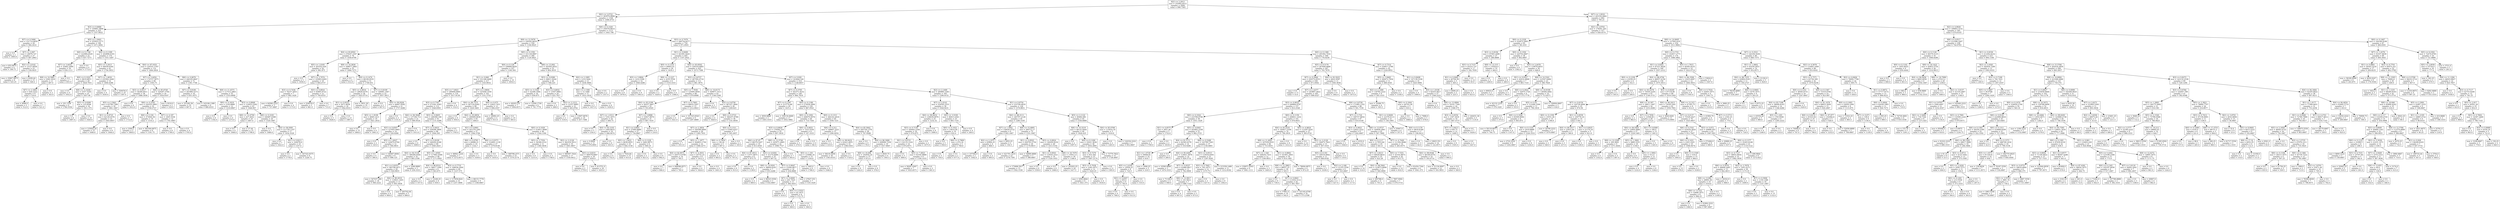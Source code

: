digraph Tree {
node [shape=box] ;
0 [label="X[2] <= 2.2913\nmse = 332902.8512\nsamples = 2000\nvalue = 996.7565"] ;
1 [label="X[2] <= 2.0722\nmse = 365979.9908\nsamples = 1338\nvalue = 1096.4753"] ;
0 -> 1 [labeldistance=2.5, labelangle=45, headlabel="True"] ;
2 [label="X[3] <= 0.6686\nmse = 330861.0806\nsamples = 225\nvalue = 1357.0622"] ;
1 -> 2 ;
3 [label="X[7] <= 0.5466\nmse = 151714.6659\nsamples = 29\nvalue = 584.2414"] ;
2 -> 3 ;
4 [label="mse = 0.0\nsamples = 2\nvalue = 1893.0"] ;
3 -> 4 ;
5 [label="X[7] <= 2.067\nmse = 26676.727\nsamples = 27\nvalue = 487.2963"] ;
3 -> 5 ;
6 [label="mse = 652.6875\nsamples = 4\nvalue = 189.75"] ;
5 -> 6 ;
7 [label="X[2] <= 2.0142\nmse = 13127.6938\nsamples = 23\nvalue = 539.0435"] ;
5 -> 7 ;
8 [label="mse = 25807.6875\nsamples = 8\nvalue = 525.25"] ;
7 -> 8 ;
9 [label="mse = 6209.44\nsamples = 15\nvalue = 546.4"] ;
7 -> 9 ;
10 [label="X[5] <= 1.0442\nmse = 255923.5171\nsamples = 196\nvalue = 1471.4082"] ;
2 -> 10 ;
11 [label="X[0] <= 0.1746\nmse = 222984.6529\nsamples = 22\nvalue = 837.7273"] ;
10 -> 11 ;
12 [label="X[7] <= 3.4454\nmse = 35462.2099\nsamples = 18\nvalue = 630.1111"] ;
11 -> 12 ;
13 [label="X[8] <= 14.5985\nmse = 5364.1818\nsamples = 11\nvalue = 487.0"] ;
12 -> 13 ;
14 [label="X[7] <= 2.1893\nmse = 924.2222\nsamples = 9\nvalue = 519.0"] ;
13 -> 14 ;
15 [label="mse = 4096.0\nsamples = 2\nvalue = 512.0"] ;
14 -> 15 ;
16 [label="mse = 0.0\nsamples = 7\nvalue = 521.0"] ;
14 -> 16 ;
17 [label="mse = 0.0\nsamples = 2\nvalue = 343.0"] ;
13 -> 17 ;
18 [label="mse = 0.0\nsamples = 7\nvalue = 855.0"] ;
12 -> 18 ;
19 [label="mse = 0.0\nsamples = 4\nvalue = 1772.0"] ;
11 -> 19 ;
20 [label="X[0] <= 0.1309\nmse = 202898.0193\nsamples = 174\nvalue = 1551.5287"] ;
10 -> 20 ;
21 [label="X[5] <= 5.2013\nmse = 94039.6344\nsamples = 43\nvalue = 1756.3953"] ;
20 -> 21 ;
22 [label="X[0] <= 0.1022\nmse = 9619.6813\nsamples = 29\nvalue = 1828.7931"] ;
21 -> 22 ;
23 [label="mse = 0.0\nsamples = 4\nvalue = 1652.0"] ;
22 -> 23 ;
24 [label="X[8] <= 11.9184\nmse = 5357.7536\nsamples = 25\nvalue = 1857.08"] ;
22 -> 24 ;
25 [label="mse = 101.1358\nsamples = 9\nvalue = 1760.5556"] ;
24 -> 25 ;
26 [label="X[3] <= 0.9399\nmse = 125.8594\nsamples = 16\nvalue = 1911.375"] ;
24 -> 26 ;
27 [label="mse = 5.0\nsamples = 6\nvalue = 1897.0"] ;
26 -> 27 ;
28 [label="mse = 0.0\nsamples = 10\nvalue = 1920.0"] ;
26 -> 28 ;
29 [label="X[7] <= 1.4634\nmse = 235562.2449\nsamples = 14\nvalue = 1606.4286"] ;
21 -> 29 ;
30 [label="mse = 0.0\nsamples = 4\nvalue = 1630.0"] ;
29 -> 30 ;
31 [label="mse = 329476.0\nsamples = 10\nvalue = 1597.0"] ;
29 -> 31 ;
32 [label="X[4] <= 87.0351\nmse = 220331.5767\nsamples = 131\nvalue = 1484.2824"] ;
20 -> 32 ;
33 [label="X[7] <= 3.4454\nmse = 174727.5875\nsamples = 60\nvalue = 1593.75"] ;
32 -> 33 ;
34 [label="X[3] <= 0.8517\nmse = 56284.6011\nsamples = 36\nvalue = 1686.3056"] ;
33 -> 34 ;
35 [label="X[5] <= 2.5641\nmse = 63749.7389\nsamples = 30\nvalue = 1661.1667"] ;
34 -> 35 ;
36 [label="X[1] <= 0.8725\nmse = 82126.0378\nsamples = 23\nvalue = 1645.6957"] ;
35 -> 36 ;
37 [label="mse = 125924.24\nsamples = 15\nvalue = 1646.6"] ;
36 -> 37 ;
38 [label="mse = 0.0\nsamples = 8\nvalue = 1644.0"] ;
36 -> 38 ;
39 [label="mse = 0.0\nsamples = 7\nvalue = 1712.0"] ;
35 -> 39 ;
40 [label="mse = 0.0\nsamples = 6\nvalue = 1812.0"] ;
34 -> 40 ;
41 [label="X[4] <= 85.9749\nmse = 320267.5764\nsamples = 24\nvalue = 1454.9167"] ;
33 -> 41 ;
42 [label="X[6] <= 0.3183\nmse = 220355.2893\nsamples = 22\nvalue = 1558.2727"] ;
41 -> 42 ;
43 [label="X[6] <= 0.104\nmse = 373640.56\nsamples = 10\nvalue = 1314.2"] ;
42 -> 43 ;
44 [label="mse = 2304.0\nsamples = 2\nvalue = 1804.0"] ;
43 -> 44 ;
45 [label="mse = 391504.6875\nsamples = 8\nvalue = 1191.75"] ;
43 -> 45 ;
46 [label="X[7] <= 4.197\nmse = 1605.5556\nsamples = 12\nvalue = 1761.6667"] ;
42 -> 46 ;
47 [label="mse = 0.0\nsamples = 8\nvalue = 1790.0"] ;
46 -> 47 ;
48 [label="mse = 0.0\nsamples = 4\nvalue = 1705.0"] ;
46 -> 48 ;
49 [label="mse = 9216.0\nsamples = 2\nvalue = 318.0"] ;
41 -> 49 ;
50 [label="X[6] <= 0.0679\nmse = 240185.8647\nsamples = 71\nvalue = 1391.7746"] ;
32 -> 50 ;
51 [label="X[7] <= 0.8109\nmse = 261966.5273\nsamples = 16\nvalue = 835.1875"] ;
50 -> 51 ;
52 [label="mse = 331282.56\nsamples = 10\nvalue = 807.8"] ;
51 -> 52 ;
53 [label="mse = 143106.1389\nsamples = 6\nvalue = 880.8333"] ;
51 -> 53 ;
54 [label="X[8] <= 11.4573\nmse = 117512.2863\nsamples = 55\nvalue = 1553.6909"] ;
50 -> 54 ;
55 [label="X[0] <= 0.1619\nmse = 1530.8889\nsamples = 12\nvalue = 1219.6667"] ;
54 -> 55 ;
56 [label="mse = 0.0\nsamples = 8\nvalue = 1192.0"] ;
55 -> 56 ;
57 [label="mse = 0.0\nsamples = 4\nvalue = 1275.0"] ;
55 -> 57 ;
58 [label="X[3] <= 0.8848\nmse = 110053.5262\nsamples = 43\nvalue = 1646.907"] ;
54 -> 58 ;
59 [label="X[8] <= 12.4758\nmse = 427.2632\nsamples = 19\nvalue = 1807.0"] ;
58 -> 59 ;
60 [label="mse = 0.0\nsamples = 4\nvalue = 1846.0"] ;
59 -> 60 ;
61 [label="mse = 27.44\nsamples = 15\nvalue = 1796.6"] ;
59 -> 61 ;
62 [label="X[6] <= 0.3183\nmse = 160487.6389\nsamples = 24\nvalue = 1520.1667"] ;
58 -> 62 ;
63 [label="mse = 0.0\nsamples = 7\nvalue = 1680.0"] ;
62 -> 63 ;
64 [label="X[4] <= 94.0081\nmse = 211720.1107\nsamples = 17\nvalue = 1454.3529"] ;
62 -> 64 ;
65 [label="mse = 0.0\nsamples = 7\nvalue = 1622.0"] ;
64 -> 65 ;
66 [label="X[1] <= 0.8213\nmse = 326478.6\nsamples = 10\nvalue = 1337.0"] ;
64 -> 66 ;
67 [label="mse = 0.0\nsamples = 2\nvalue = 1778.0"] ;
66 -> 67 ;
68 [label="mse = 347322.9375\nsamples = 8\nvalue = 1226.75"] ;
66 -> 68 ;
69 [label="X[6] <= 0.1426\nmse = 356576.8614\nsamples = 1113\nvalue = 1043.796"] ;
1 -> 69 ;
70 [label="X[8] <= 12.5078\nmse = 339342.6618\nsamples = 359\nvalue = 1194.9025"] ;
69 -> 70 ;
71 [label="X[4] <= 83.8502\nmse = 279247.3347\nsamples = 79\nvalue = 1458.6709"] ;
70 -> 71 ;
72 [label="X[5] <= 1.0185\nmse = 203352.026\nsamples = 24\nvalue = 981.875"] ;
71 -> 72 ;
73 [label="mse = 0.0\nsamples = 5\nvalue = 1656.0"] ;
72 -> 73 ;
74 [label="X[7] <= 3.7074\nmse = 105803.8283\nsamples = 19\nvalue = 804.4737"] ;
72 -> 74 ;
75 [label="X[3] <= 0.7436\nmse = 76237.2653\nsamples = 7\nvalue = 982.1429"] ;
74 -> 75 ;
76 [label="mse = 64560.2222\nsamples = 3\nvalue = 727.6667"] ;
75 -> 76 ;
77 [label="mse = 0.0\nsamples = 4\nvalue = 1173.0"] ;
75 -> 77 ;
78 [label="X[3] <= 0.6816\nmse = 93895.9722\nsamples = 12\nvalue = 700.8333"] ;
74 -> 78 ;
79 [label="mse = 224676.0\nsamples = 5\nvalue = 681.0"] ;
78 -> 79 ;
80 [label="mse = 0.0\nsamples = 7\nvalue = 715.0"] ;
78 -> 80 ;
81 [label="X[8] <= 10.3839\nmse = 169877.3983\nsamples = 55\nvalue = 1666.7273"] ;
71 -> 81 ;
82 [label="mse = 0.0\nsamples = 4\nvalue = 612.0"] ;
81 -> 82 ;
83 [label="X[0] <= 0.1474\nmse = 89106.9535\nsamples = 51\nvalue = 1749.451"] ;
81 -> 83 ;
84 [label="X[5] <= 4.8616\nmse = 29626.6378\nsamples = 28\nvalue = 1825.0714"] ;
83 -> 84 ;
85 [label="X[1] <= 0.8353\nmse = 5071.8056\nsamples = 18\nvalue = 1942.8333"] ;
84 -> 85 ;
86 [label="mse = 0.0\nsamples = 5\nvalue = 1828.0"] ;
85 -> 86 ;
87 [label="mse = 0.0\nsamples = 13\nvalue = 1987.0"] ;
85 -> 87 ;
88 [label="mse = 3931.29\nsamples = 10\nvalue = 1613.1"] ;
84 -> 88 ;
89 [label="X[7] <= 0.8109\nmse = 146081.1947\nsamples = 23\nvalue = 1657.3913"] ;
83 -> 89 ;
90 [label="mse = 0.0\nsamples = 2\nvalue = 607.0"] ;
89 -> 90 ;
91 [label="X[4] <= 90.9204\nmse = 44907.9592\nsamples = 21\nvalue = 1757.4286"] ;
89 -> 91 ;
92 [label="X[5] <= 1.9108\nmse = 6849.1413\nsamples = 19\nvalue = 1821.2632"] ;
91 -> 92 ;
93 [label="mse = 0.0\nsamples = 15\nvalue = 1864.0"] ;
92 -> 93 ;
94 [label="mse = 0.0\nsamples = 4\nvalue = 1661.0"] ;
92 -> 94 ;
95 [label="mse = 0.0\nsamples = 2\nvalue = 1151.0"] ;
91 -> 95 ;
96 [label="X[0] <= 0.1356\nmse = 331129.9997\nsamples = 280\nvalue = 1120.4821"] ;
70 -> 96 ;
97 [label="X[0] <= 0.129\nmse = 336806.8459\nsamples = 227\nvalue = 1194.304"] ;
96 -> 97 ;
98 [label="X[1] <= 0.846\nmse = 331348.4469\nsamples = 217\nvalue = 1163.9032"] ;
97 -> 98 ;
99 [label="X[5] <= 7.4923\nmse = 290694.6995\nsamples = 116\nvalue = 1017.9138"] ;
98 -> 99 ;
100 [label="X[3] <= 0.7347\nmse = 273341.4563\nsamples = 112\nvalue = 1048.8393"] ;
99 -> 100 ;
101 [label="X[4] <= 94.5648\nmse = 137160.712\nsamples = 21\nvalue = 690.9524"] ;
100 -> 101 ;
102 [label="X[3] <= 0.6507\nmse = 127955.0663\nsamples = 14\nvalue = 529.9286"] ;
101 -> 102 ;
103 [label="mse = 0.0\nsamples = 2\nvalue = 145.0"] ;
102 -> 103 ;
104 [label="X[5] <= 1.6027\nmse = 120470.0764\nsamples = 12\nvalue = 594.0833"] ;
102 -> 104 ;
105 [label="mse = 0.0\nsamples = 4\nvalue = 390.0"] ;
104 -> 105 ;
106 [label="mse = 149467.6094\nsamples = 8\nvalue = 696.125"] ;
104 -> 106 ;
107 [label="mse = 0.0\nsamples = 7\nvalue = 1013.0"] ;
101 -> 107 ;
108 [label="X[3] <= 0.9405\nmse = 268389.168\nsamples = 91\nvalue = 1131.4286"] ;
100 -> 108 ;
109 [label="X[7] <= 0.0633\nmse = 259298.3809\nsamples = 86\nvalue = 1094.593"] ;
108 -> 109 ;
110 [label="mse = 0.0\nsamples = 6\nvalue = 1699.0"] ;
109 -> 110 ;
111 [label="X[7] <= 0.8109\nmse = 249292.8186\nsamples = 80\nvalue = 1049.2625"] ;
109 -> 111 ;
112 [label="X[4] <= 92.5139\nmse = 390284.8584\nsamples = 32\nvalue = 865.2188"] ;
111 -> 112 ;
113 [label="X[1] <= 0.8353\nmse = 385708.4471\nsamples = 29\nvalue = 929.9655"] ;
112 -> 113 ;
114 [label="mse = 547437.284\nsamples = 18\nvalue = 946.2222"] ;
113 -> 114 ;
115 [label="X[4] <= 89.2618\nmse = 119921.1405\nsamples = 11\nvalue = 903.3636"] ;
113 -> 115 ;
116 [label="mse = 0.0\nsamples = 6\nvalue = 909.0"] ;
115 -> 116 ;
117 [label="mse = 263742.64\nsamples = 5\nvalue = 896.6"] ;
115 -> 117 ;
118 [label="mse = 2266.8889\nsamples = 3\nvalue = 239.3333"] ;
112 -> 118 ;
119 [label="X[5] <= 1.6565\nmse = 117662.4566\nsamples = 48\nvalue = 1171.9583"] ;
111 -> 119 ;
120 [label="X[4] <= 86.8314\nmse = 36617.1094\nsamples = 8\nvalue = 843.875"] ;
119 -> 120 ;
121 [label="mse = 0.0\nsamples = 2\nvalue = 557.0"] ;
120 -> 121 ;
122 [label="mse = 12246.25\nsamples = 6\nvalue = 939.5"] ;
120 -> 122 ;
123 [label="X[3] <= 0.7732\nmse = 108038.2444\nsamples = 40\nvalue = 1237.575"] ;
119 -> 123 ;
124 [label="mse = 117838.8241\nsamples = 31\nvalue = 1257.5806"] ;
123 -> 124 ;
125 [label="mse = 68153.7778\nsamples = 9\nvalue = 1168.6667"] ;
123 -> 125 ;
126 [label="mse = 0.0\nsamples = 5\nvalue = 1765.0"] ;
108 -> 126 ;
127 [label="mse = 0.0\nsamples = 4\nvalue = 152.0"] ;
99 -> 127 ;
128 [label="X[7] <= 2.9604\nmse = 325448.1059\nsamples = 101\nvalue = 1331.5743"] ;
98 -> 128 ;
129 [label="X[4] <= 84.7275\nmse = 287124.8562\nsamples = 89\nvalue = 1429.3483"] ;
128 -> 129 ;
130 [label="mse = 0.0\nsamples = 6\nvalue = 950.0"] ;
129 -> 130 ;
131 [label="X[4] <= 93.8854\nmse = 290069.9036\nsamples = 83\nvalue = 1464.0"] ;
129 -> 131 ;
132 [label="X[1] <= 0.9061\nmse = 241279.1001\nsamples = 37\nvalue = 1364.3784"] ;
131 -> 132 ;
133 [label="X[6] <= 0.0783\nmse = 40686.21\nsamples = 10\nvalue = 1322.7"] ;
132 -> 133 ;
134 [label="mse = 49842.1224\nsamples = 7\nvalue = 1272.8571"] ;
133 -> 134 ;
135 [label="mse = 0.0\nsamples = 3\nvalue = 1439.0"] ;
133 -> 135 ;
136 [label="X[6] <= 0.0373\nmse = 314691.1139\nsamples = 27\nvalue = 1379.8148"] ;
132 -> 136 ;
137 [label="mse = 0.0\nsamples = 4\nvalue = 1435.0"] ;
136 -> 137 ;
138 [label="mse = 368798.2571\nsamples = 23\nvalue = 1370.2174"] ;
136 -> 138 ;
139 [label="X[0] <= 0.1029\nmse = 314911.0699\nsamples = 46\nvalue = 1544.1304"] ;
131 -> 139 ;
140 [label="X[5] <= 3.7354\nmse = 56348.2314\nsamples = 11\nvalue = 1360.3636"] ;
139 -> 140 ;
141 [label="mse = 0.0\nsamples = 8\nvalue = 1215.0"] ;
140 -> 141 ;
142 [label="mse = 0.0\nsamples = 3\nvalue = 1748.0"] ;
140 -> 142 ;
143 [label="X[2] <= 2.2126\nmse = 382224.5012\nsamples = 35\nvalue = 1601.8857"] ;
139 -> 143 ;
144 [label="mse = 390567.7024\nsamples = 17\nvalue = 1550.9412"] ;
143 -> 144 ;
145 [label="X[3] <= 0.8231\nmse = 369578.6667\nsamples = 18\nvalue = 1650.0"] ;
143 -> 145 ;
146 [label="mse = 0.0\nsamples = 2\nvalue = 1770.0"] ;
145 -> 146 ;
147 [label="mse = 413751.0\nsamples = 16\nvalue = 1635.0"] ;
145 -> 147 ;
148 [label="X[6] <= 0.075\nmse = 12923.7431\nsamples = 12\nvalue = 606.4167"] ;
128 -> 148 ;
149 [label="mse = 26082.25\nsamples = 2\nvalue = 813.5"] ;
148 -> 149 ;
150 [label="mse = 0.0\nsamples = 10\nvalue = 565.0"] ;
148 -> 150 ;
151 [label="mse = 0.0\nsamples = 10\nvalue = 1854.0"] ;
97 -> 151 ;
152 [label="X[8] <= 13.002\nmse = 183505.0032\nsamples = 53\nvalue = 804.3019"] ;
96 -> 152 ;
153 [label="X[3] <= 0.6389\nmse = 69611.9244\nsamples = 40\nvalue = 598.225"] ;
152 -> 153 ;
154 [label="X[5] <= 3.1529\nmse = 42268.1094\nsamples = 16\nvalue = 856.875"] ;
153 -> 154 ;
155 [label="mse = 40203.551\nsamples = 7\nvalue = 1004.8571"] ;
154 -> 155 ;
156 [label="mse = 13594.1728\nsamples = 9\nvalue = 741.7778"] ;
154 -> 156 ;
157 [label="X[3] <= 0.6932\nmse = 13507.9983\nsamples = 24\nvalue = 425.7917"] ;
153 -> 157 ;
158 [label="mse = 0.0\nsamples = 3\nvalue = 288.0"] ;
157 -> 158 ;
159 [label="X[2] <= 2.1212\nmse = 12337.8685\nsamples = 21\nvalue = 445.4762"] ;
157 -> 159 ;
160 [label="mse = 0.0\nsamples = 2\nvalue = 519.0"] ;
159 -> 160 ;
161 [label="mse = 13007.6676\nsamples = 19\nvalue = 437.7368"] ;
159 -> 161 ;
162 [label="X[2] <= 2.1995\nmse = 1214.5444\nsamples = 13\nvalue = 1438.3846"] ;
152 -> 162 ;
163 [label="X[2] <= 2.1308\nmse = 12.1488\nsamples = 11\nvalue = 1453.1818"] ;
162 -> 163 ;
164 [label="mse = 0.0\nsamples = 5\nvalue = 1457.0"] ;
163 -> 164 ;
165 [label="mse = 0.0\nsamples = 6\nvalue = 1450.0"] ;
163 -> 165 ;
166 [label="mse = 0.0\nsamples = 2\nvalue = 1357.0"] ;
162 -> 166 ;
167 [label="X[3] <= 0.7479\nmse = 348734.8277\nsamples = 754\nvalue = 971.8501"] ;
69 -> 167 ;
168 [label="X[1] <= 0.8408\nmse = 341091.8243\nsamples = 445\nvalue = 1107.2022"] ;
167 -> 168 ;
169 [label="X[0] <= 0.1333\nmse = 40603.01\nsamples = 20\nvalue = 1818.3"] ;
168 -> 169 ;
170 [label="X[5] <= 3.9804\nmse = 1414.5306\nsamples = 14\nvalue = 1946.4286"] ;
169 -> 170 ;
171 [label="mse = 0.0\nsamples = 8\nvalue = 1979.0"] ;
170 -> 171 ;
172 [label="mse = 0.0\nsamples = 6\nvalue = 1903.0"] ;
170 -> 172 ;
173 [label="X[8] <= 13.227\nmse = 4355.5556\nsamples = 6\nvalue = 1519.3333"] ;
169 -> 173 ;
174 [label="mse = 0.0\nsamples = 2\nvalue = 1426.0"] ;
173 -> 174 ;
175 [label="mse = 0.0\nsamples = 4\nvalue = 1566.0"] ;
173 -> 175 ;
176 [label="X[4] <= 83.8502\nmse = 330316.9083\nsamples = 425\nvalue = 1073.7388"] ;
168 -> 176 ;
177 [label="X[3] <= 0.6727\nmse = 287592.4716\nsamples = 111\nvalue = 861.3874"] ;
176 -> 177 ;
178 [label="X[5] <= 7.7938\nmse = 125095.0958\nsamples = 68\nvalue = 679.8088"] ;
177 -> 178 ;
179 [label="X[4] <= 83.2199\nmse = 50257.3607\nsamples = 55\nvalue = 553.8545"] ;
178 -> 179 ;
180 [label="X[7] <= 1.0313\nmse = 7252.1875\nsamples = 24\nvalue = 406.75"] ;
179 -> 180 ;
181 [label="mse = 0.0\nsamples = 5\nvalue = 254.0"] ;
180 -> 181 ;
182 [label="X[4] <= 82.2102\nmse = 1404.6814\nsamples = 19\nvalue = 446.9474"] ;
180 -> 182 ;
183 [label="mse = 0.0826\nsamples = 11\nvalue = 478.9091"] ;
182 -> 183 ;
184 [label="mse = 0.0\nsamples = 8\nvalue = 403.0"] ;
182 -> 184 ;
185 [label="X[7] <= 3.9988\nmse = 53827.9979\nsamples = 31\nvalue = 667.7419"] ;
179 -> 185 ;
186 [label="X[1] <= 0.8901\nmse = 27090.8889\nsamples = 27\nvalue = 734.6667"] ;
185 -> 186 ;
187 [label="X[5] <= 1.0431\nmse = 8638.0055\nsamples = 19\nvalue = 644.3158"] ;
186 -> 187 ;
188 [label="mse = 0.0\nsamples = 4\nvalue = 752.0"] ;
187 -> 188 ;
189 [label="mse = 7024.64\nsamples = 15\nvalue = 615.6"] ;
187 -> 189 ;
190 [label="X[0] <= 0.1229\nmse = 5482.6875\nsamples = 8\nvalue = 949.25"] ;
186 -> 190 ;
191 [label="mse = 0.0\nsamples = 2\nvalue = 821.0"] ;
190 -> 191 ;
192 [label="mse = 0.0\nsamples = 6\nvalue = 992.0"] ;
190 -> 192 ;
193 [label="mse = 0.0\nsamples = 4\nvalue = 216.0"] ;
185 -> 193 ;
194 [label="X[7] <= 0.7663\nmse = 90632.5207\nsamples = 13\nvalue = 1212.6923"] ;
178 -> 194 ;
195 [label="mse = 0.0\nsamples = 4\nvalue = 1021.0"] ;
194 -> 195 ;
196 [label="mse = 107323.6543\nsamples = 9\nvalue = 1297.8889"] ;
194 -> 196 ;
197 [label="X[8] <= 10.6173\nmse = 409971.5511\nsamples = 43\nvalue = 1148.5349"] ;
177 -> 197 ;
198 [label="mse = 0.0\nsamples = 3\nvalue = 334.0"] ;
197 -> 198 ;
199 [label="X[3] <= 0.6756\nmse = 387227.3844\nsamples = 40\nvalue = 1209.625"] ;
197 -> 199 ;
200 [label="mse = 0.0\nsamples = 4\nvalue = 1820.0"] ;
199 -> 200 ;
201 [label="X[6] <= 0.5723\nmse = 384257.8789\nsamples = 36\nvalue = 1141.8056"] ;
199 -> 201 ;
202 [label="X[7] <= 2.3854\nmse = 356399.0606\nsamples = 29\nvalue = 1285.7931"] ;
201 -> 202 ;
203 [label="mse = 0.0\nsamples = 7\nvalue = 1913.0"] ;
202 -> 203 ;
204 [label="X[5] <= 1.1877\nmse = 304803.1756\nsamples = 22\nvalue = 1086.2273"] ;
202 -> 204 ;
205 [label="X[4] <= 82.9073\nmse = 204713.6786\nsamples = 14\nvalue = 785.5"] ;
204 -> 205 ;
206 [label="mse = 0.0\nsamples = 7\nvalue = 806.0"] ;
205 -> 206 ;
207 [label="mse = 408586.8571\nsamples = 7\nvalue = 765.0"] ;
205 -> 207 ;
208 [label="X[7] <= 4.3031\nmse = 44732.25\nsamples = 8\nvalue = 1612.5"] ;
204 -> 208 ;
209 [label="mse = 0.0\nsamples = 4\nvalue = 1824.0"] ;
208 -> 209 ;
210 [label="mse = 0.0\nsamples = 4\nvalue = 1401.0"] ;
208 -> 210 ;
211 [label="X[0] <= 0.1311\nmse = 57945.6327\nsamples = 7\nvalue = 545.2857"] ;
201 -> 211 ;
212 [label="X[6] <= 0.7854\nmse = 138.24\nsamples = 5\nvalue = 697.4"] ;
211 -> 212 ;
213 [label="mse = 0.0\nsamples = 2\nvalue = 683.0"] ;
212 -> 213 ;
214 [label="mse = 0.0\nsamples = 3\nvalue = 707.0"] ;
212 -> 214 ;
215 [label="mse = 0.0\nsamples = 2\nvalue = 165.0"] ;
211 -> 215 ;
216 [label="X[7] <= 0.928\nmse = 323844.526\nsamples = 314\nvalue = 1148.8057"] ;
176 -> 216 ;
217 [label="X[7] <= 0.3795\nmse = 342371.9232\nsamples = 149\nvalue = 984.7919"] ;
216 -> 217 ;
218 [label="X[7] <= 0.1367\nmse = 313774.86\nsamples = 20\nvalue = 1615.2"] ;
217 -> 218 ;
219 [label="mse = 3930.8889\nsamples = 3\nvalue = 1403.3333"] ;
218 -> 219 ;
220 [label="mse = 359134.0069\nsamples = 17\nvalue = 1652.5882"] ;
218 -> 220 ;
221 [label="X[0] <= 0.1186\nmse = 275638.2994\nsamples = 129\nvalue = 887.0543"] ;
217 -> 221 ;
222 [label="X[0] <= 0.1092\nmse = 208070.0076\nsamples = 64\nvalue = 714.7344"] ;
221 -> 222 ;
223 [label="X[3] <= 0.6828\nmse = 179584.316\nsamples = 55\nvalue = 807.5818"] ;
222 -> 223 ;
224 [label="X[4] <= 87.87\nmse = 68379.5207\nsamples = 33\nvalue = 613.4545"] ;
223 -> 224 ;
225 [label="X[4] <= 87.4013\nmse = 11071.6875\nsamples = 8\nvalue = 975.75"] ;
224 -> 225 ;
226 [label="mse = 0.0\nsamples = 6\nvalue = 915.0"] ;
225 -> 226 ;
227 [label="mse = 0.0\nsamples = 2\nvalue = 1158.0"] ;
225 -> 227 ;
228 [label="X[3] <= 0.6282\nmse = 31274.6496\nsamples = 25\nvalue = 497.52"] ;
224 -> 228 ;
229 [label="X[8] <= 14.9301\nmse = 38604.8163\nsamples = 7\nvalue = 653.4286"] ;
228 -> 229 ;
230 [label="mse = 0.0\nsamples = 4\nvalue = 669.0"] ;
229 -> 230 ;
231 [label="mse = 89323.5556\nsamples = 3\nvalue = 632.6667"] ;
229 -> 231 ;
232 [label="X[7] <= 0.8047\nmse = 15294.9877\nsamples = 18\nvalue = 436.8889"] ;
228 -> 232 ;
233 [label="X[7] <= 0.6085\nmse = 401.7025\nsamples = 11\nvalue = 384.5455"] ;
232 -> 233 ;
234 [label="mse = 0.0\nsamples = 3\nvalue = 416.0"] ;
233 -> 234 ;
235 [label="X[5] <= 2.5553\nmse = 42.1875\nsamples = 8\nvalue = 372.75"] ;
233 -> 235 ;
236 [label="mse = 0.0\nsamples = 6\nvalue = 369.0"] ;
235 -> 236 ;
237 [label="mse = 0.0\nsamples = 2\nvalue = 384.0"] ;
235 -> 237 ;
238 [label="mse = 27627.551\nsamples = 7\nvalue = 519.1429"] ;
232 -> 238 ;
239 [label="X[8] <= 12.5746\nmse = 205071.2665\nsamples = 22\nvalue = 1098.7727"] ;
223 -> 239 ;
240 [label="mse = 0.0\nsamples = 7\nvalue = 593.0"] ;
239 -> 240 ;
241 [label="X[5] <= 1.161\nmse = 125686.16\nsamples = 15\nvalue = 1334.8"] ;
239 -> 241 ;
242 [label="mse = 1445.0\nsamples = 6\nvalue = 1768.0"] ;
241 -> 242 ;
243 [label="mse = 0.0\nsamples = 9\nvalue = 1046.0"] ;
241 -> 243 ;
244 [label="X[6] <= 0.8051\nmse = 7523.5556\nsamples = 9\nvalue = 147.3333"] ;
222 -> 244 ;
245 [label="mse = 0.0\nsamples = 3\nvalue = 270.0"] ;
244 -> 245 ;
246 [label="mse = 0.0\nsamples = 6\nvalue = 86.0"] ;
244 -> 246 ;
247 [label="X[0] <= 0.1311\nmse = 284142.2618\nsamples = 65\nvalue = 1056.7231"] ;
221 -> 247 ;
248 [label="X[6] <= 0.312\nmse = 148607.3221\nsamples = 37\nvalue = 1290.4054"] ;
247 -> 248 ;
249 [label="mse = 0.0\nsamples = 4\nvalue = 419.0"] ;
248 -> 249 ;
250 [label="X[4] <= 99.9432\nmse = 63421.6051\nsamples = 33\nvalue = 1396.0303"] ;
248 -> 250 ;
251 [label="mse = 58218.5656\nsamples = 30\nvalue = 1363.6333"] ;
250 -> 251 ;
252 [label="mse = 0.0\nsamples = 3\nvalue = 1720.0"] ;
250 -> 252 ;
253 [label="X[4] <= 85.5842\nmse = 295728.1378\nsamples = 28\nvalue = 747.9286"] ;
247 -> 253 ;
254 [label="mse = 0.0\nsamples = 9\nvalue = 178.0"] ;
253 -> 254 ;
255 [label="X[4] <= 86.3089\nmse = 209066.7258\nsamples = 19\nvalue = 1017.8947"] ;
253 -> 255 ;
256 [label="X[8] <= 10.496\nmse = 162954.24\nsamples = 15\nvalue = 872.4"] ;
255 -> 256 ;
257 [label="mse = 0.0\nsamples = 9\nvalue = 1202.0"] ;
256 -> 257 ;
258 [label="mse = 0.0\nsamples = 6\nvalue = 378.0"] ;
256 -> 258 ;
259 [label="mse = 4920.75\nsamples = 4\nvalue = 1563.5"] ;
255 -> 259 ;
260 [label="X[2] <= 2.1469\nmse = 260885.3383\nsamples = 165\nvalue = 1296.9152"] ;
216 -> 260 ;
261 [label="X[7] <= 2.0141\nmse = 254505.3531\nsamples = 39\nvalue = 1028.9231"] ;
260 -> 261 ;
262 [label="X[4] <= 99.9432\nmse = 236639.0976\nsamples = 25\nvalue = 1232.32"] ;
261 -> 262 ;
263 [label="X[3] <= 0.7159\nmse = 185643.2344\nsamples = 16\nvalue = 974.875"] ;
262 -> 263 ;
264 [label="X[1] <= 0.8725\nmse = 132135.1224\nsamples = 14\nvalue = 874.8571"] ;
263 -> 264 ;
265 [label="mse = 0.0\nsamples = 5\nvalue = 469.0"] ;
264 -> 265 ;
266 [label="X[5] <= 7.4923\nmse = 63192.8889\nsamples = 9\nvalue = 1100.3333"] ;
264 -> 266 ;
267 [label="mse = 56287.8367\nsamples = 7\nvalue = 1025.8571"] ;
266 -> 267 ;
268 [label="mse = 0.0\nsamples = 2\nvalue = 1361.0"] ;
266 -> 268 ;
269 [label="mse = 0.0\nsamples = 2\nvalue = 1675.0"] ;
263 -> 269 ;
270 [label="mse = 0.0\nsamples = 9\nvalue = 1690.0"] ;
262 -> 270 ;
271 [label="X[5] <= 3.5338\nmse = 80613.2041\nsamples = 14\nvalue = 665.7143"] ;
261 -> 271 ;
272 [label="X[0] <= 0.1022\nmse = 15614.04\nsamples = 10\nvalue = 832.4"] ;
271 -> 272 ;
273 [label="mse = 0.0\nsamples = 5\nvalue = 956.0"] ;
272 -> 273 ;
274 [label="X[6] <= 0.7869\nmse = 674.16\nsamples = 5\nvalue = 708.8"] ;
272 -> 274 ;
275 [label="mse = 0.0\nsamples = 3\nvalue = 730.0"] ;
274 -> 275 ;
276 [label="mse = 0.0\nsamples = 2\nvalue = 677.0"] ;
274 -> 276 ;
277 [label="mse = 0.0\nsamples = 4\nvalue = 249.0"] ;
271 -> 277 ;
278 [label="X[1] <= 0.8754\nmse = 233749.4818\nsamples = 126\nvalue = 1379.8651"] ;
260 -> 278 ;
279 [label="X[4] <= 88.3111\nmse = 285707.2126\nsamples = 81\nvalue = 1280.5185"] ;
278 -> 279 ;
280 [label="X[7] <= 1.5902\nmse = 159430.4722\nsamples = 6\nvalue = 643.1667"] ;
279 -> 280 ;
281 [label="X[2] <= 2.1975\nmse = 83894.25\nsamples = 4\nvalue = 868.5"] ;
280 -> 281 ;
282 [label="mse = 107584.0\nsamples = 2\nvalue = 1042.0"] ;
281 -> 282 ;
283 [label="mse = 0.0\nsamples = 2\nvalue = 695.0"] ;
281 -> 283 ;
284 [label="mse = 5852.25\nsamples = 2\nvalue = 192.5"] ;
280 -> 284 ;
285 [label="X[8] <= 15.4895\nmse = 260712.17\nsamples = 75\nvalue = 1331.5067"] ;
279 -> 285 ;
286 [label="X[1] <= 0.8503\nmse = 458793.5754\nsamples = 26\nvalue = 1176.9615"] ;
285 -> 286 ;
287 [label="mse = 421701.3233\nsamples = 23\nvalue = 1278.7391"] ;
286 -> 287 ;
288 [label="mse = 54890.8889\nsamples = 3\nvalue = 396.6667"] ;
286 -> 288 ;
289 [label="X[3] <= 0.6924\nmse = 136209.9234\nsamples = 49\nvalue = 1413.5102"] ;
285 -> 289 ;
290 [label="X[1] <= 0.8503\nmse = 119543.2521\nsamples = 19\nvalue = 1520.1053"] ;
289 -> 290 ;
291 [label="mse = 173696.5917\nsamples = 13\nvalue = 1502.1538"] ;
290 -> 291 ;
292 [label="mse = 0.0\nsamples = 6\nvalue = 1559.0"] ;
290 -> 292 ;
293 [label="X[8] <= 16.7476\nmse = 135011.6\nsamples = 30\nvalue = 1346.0"] ;
289 -> 293 ;
294 [label="mse = 0.0\nsamples = 6\nvalue = 1060.0"] ;
293 -> 294 ;
295 [label="mse = 143203.25\nsamples = 24\nvalue = 1417.5"] ;
293 -> 295 ;
296 [label="X[5] <= 2.1122\nmse = 90482.081\nsamples = 45\nvalue = 1558.6889"] ;
278 -> 296 ;
297 [label="X[8] <= 10.3219\nmse = 46122.4444\nsamples = 40\nvalue = 1626.425"] ;
296 -> 297 ;
298 [label="mse = 0.0\nsamples = 2\nvalue = 1097.0"] ;
297 -> 298 ;
299 [label="X[0] <= 0.1299\nmse = 33021.3636\nsamples = 38\nvalue = 1654.2895"] ;
297 -> 299 ;
300 [label="X[3] <= 0.7276\nmse = 832.344\nsamples = 23\nvalue = 1607.2174"] ;
299 -> 300 ;
301 [label="X[3] <= 0.7038\nmse = 1240.1875\nsamples = 12\nvalue = 1620.25"] ;
300 -> 301 ;
302 [label="mse = 1856.4844\nsamples = 8\nvalue = 1621.375"] ;
301 -> 302 ;
303 [label="mse = 0.0\nsamples = 4\nvalue = 1618.0"] ;
301 -> 303 ;
304 [label="mse = 0.0\nsamples = 11\nvalue = 1593.0"] ;
300 -> 304 ;
305 [label="mse = 73770.7822\nsamples = 15\nvalue = 1726.4667"] ;
299 -> 305 ;
306 [label="X[4] <= 85.0768\nmse = 115010.16\nsamples = 5\nvalue = 1016.8"] ;
296 -> 306 ;
307 [label="mse = 0.0\nsamples = 2\nvalue = 1263.0"] ;
306 -> 307 ;
308 [label="mse = 124334.2222\nsamples = 3\nvalue = 852.6667"] ;
306 -> 308 ;
309 [label="X[0] <= 0.1366\nmse = 295362.7032\nsamples = 309\nvalue = 776.9256"] ;
167 -> 309 ;
310 [label="X[5] <= 8.5176\nmse = 267649.9666\nsamples = 267\nvalue = 705.7978"] ;
309 -> 310 ;
311 [label="X[7] <= 0.2846\nmse = 250572.6553\nsamples = 256\nvalue = 671.6562"] ;
310 -> 311 ;
312 [label="mse = 0.0\nsamples = 11\nvalue = 53.0"] ;
311 -> 312 ;
313 [label="X[7] <= 2.4377\nmse = 243867.2822\nsamples = 245\nvalue = 699.4327"] ;
311 -> 313 ;
314 [label="X[3] <= 0.9035\nmse = 249964.9797\nsamples = 157\nvalue = 810.2548"] ;
313 -> 314 ;
315 [label="X[0] <= 0.1024\nmse = 233789.9796\nsamples = 56\nvalue = 1051.1429"] ;
314 -> 315 ;
316 [label="X[1] <= 0.8575\nmse = 2851.44\nsamples = 5\nvalue = 1752.6"] ;
315 -> 316 ;
317 [label="mse = 0.0\nsamples = 3\nvalue = 1709.0"] ;
316 -> 317 ;
318 [label="mse = 0.0\nsamples = 2\nvalue = 1818.0"] ;
316 -> 318 ;
319 [label="X[5] <= 4.8363\nmse = 203462.2338\nsamples = 51\nvalue = 982.3725"] ;
315 -> 319 ;
320 [label="X[4] <= 91.5711\nmse = 62582.6378\nsamples = 14\nvalue = 516.9286"] ;
319 -> 320 ;
321 [label="X[1] <= 1.0729\nmse = 50648.81\nsamples = 10\nvalue = 619.7"] ;
320 -> 321 ;
322 [label="X[5] <= 2.4164\nmse = 12056.25\nsamples = 8\nvalue = 720.5"] ;
321 -> 322 ;
323 [label="X[3] <= 0.8267\nmse = 450.0\nsamples = 6\nvalue = 783.0"] ;
322 -> 323 ;
324 [label="mse = 0.0\nsamples = 4\nvalue = 768.0"] ;
323 -> 324 ;
325 [label="mse = 0.0\nsamples = 2\nvalue = 813.0"] ;
323 -> 325 ;
326 [label="mse = 0.0\nsamples = 2\nvalue = 533.0"] ;
322 -> 326 ;
327 [label="mse = 1806.25\nsamples = 2\nvalue = 216.5"] ;
321 -> 327 ;
328 [label="mse = 0.0\nsamples = 4\nvalue = 260.0"] ;
320 -> 328 ;
329 [label="X[6] <= 0.5289\nmse = 143780.7363\nsamples = 37\nvalue = 1158.4865"] ;
319 -> 329 ;
330 [label="X[4] <= 95.4265\nmse = 114921.3878\nsamples = 14\nvalue = 929.5714"] ;
329 -> 330 ;
331 [label="mse = 10560.8889\nsamples = 3\nvalue = 1470.3333"] ;
330 -> 331 ;
332 [label="X[7] <= 0.9337\nmse = 41880.9917\nsamples = 11\nvalue = 782.0909"] ;
330 -> 332 ;
333 [label="mse = 71148.0\nsamples = 4\nvalue = 949.0"] ;
332 -> 333 ;
334 [label="X[8] <= 12.9817\nmse = 141.0612\nsamples = 7\nvalue = 686.7143"] ;
332 -> 334 ;
335 [label="mse = 0.0\nsamples = 4\nvalue = 697.0"] ;
334 -> 335 ;
336 [label="mse = 0.0\nsamples = 3\nvalue = 673.0"] ;
334 -> 336 ;
337 [label="X[3] <= 0.8515\nmse = 110034.8393\nsamples = 23\nvalue = 1297.8261"] ;
329 -> 337 ;
338 [label="X[3] <= 0.7945\nmse = 792.1875\nsamples = 12\nvalue = 1375.75"] ;
337 -> 338 ;
339 [label="mse = 0.0\nsamples = 3\nvalue = 1327.0"] ;
338 -> 339 ;
340 [label="mse = 0.0\nsamples = 9\nvalue = 1392.0"] ;
338 -> 340 ;
341 [label="mse = 215358.1488\nsamples = 11\nvalue = 1212.8182"] ;
337 -> 341 ;
342 [label="X[0] <= 0.1156\nmse = 208921.1434\nsamples = 101\nvalue = 676.6931"] ;
314 -> 342 ;
343 [label="X[4] <= 93.5535\nmse = 195817.5356\nsamples = 74\nvalue = 790.3919"] ;
342 -> 343 ;
344 [label="X[8] <= 11.4001\nmse = 167039.9525\nsamples = 66\nvalue = 715.0455"] ;
343 -> 344 ;
345 [label="X[7] <= 1.526\nmse = 208202.7431\nsamples = 12\nvalue = 1169.0833"] ;
344 -> 345 ;
346 [label="mse = 230971.6543\nsamples = 9\nvalue = 1061.1111"] ;
345 -> 346 ;
347 [label="mse = 0.0\nsamples = 3\nvalue = 1493.0"] ;
345 -> 347 ;
348 [label="X[1] <= 0.8662\nmse = 101901.2003\nsamples = 54\nvalue = 614.1481"] ;
344 -> 348 ;
349 [label="X[8] <= 12.3983\nmse = 98057.25\nsamples = 50\nvalue = 593.5"] ;
348 -> 349 ;
350 [label="mse = 0.0\nsamples = 8\nvalue = 739.0"] ;
349 -> 350 ;
351 [label="X[7] <= 0.6841\nmse = 111934.3112\nsamples = 42\nvalue = 565.7857"] ;
349 -> 351 ;
352 [label="mse = 17661.0\nsamples = 10\nvalue = 542.0"] ;
351 -> 352 ;
353 [label="mse = 141162.6709\nsamples = 32\nvalue = 573.2188"] ;
351 -> 353 ;
354 [label="mse = 78004.6875\nsamples = 4\nvalue = 872.25"] ;
348 -> 354 ;
355 [label="mse = 0.0\nsamples = 8\nvalue = 1412.0"] ;
343 -> 355 ;
356 [label="X[5] <= 4.9624\nmse = 112297.6241\nsamples = 27\nvalue = 365.0741"] ;
342 -> 356 ;
357 [label="mse = 0.0\nsamples = 12\nvalue = 187.0"] ;
356 -> 357 ;
358 [label="X[2] <= 2.2126\nmse = 156472.7822\nsamples = 15\nvalue = 507.5333"] ;
356 -> 358 ;
359 [label="X[5] <= 6.161\nmse = 138516.6942\nsamples = 11\nvalue = 648.8182"] ;
358 -> 359 ;
360 [label="mse = 0.0\nsamples = 5\nvalue = 1039.0"] ;
359 -> 360 ;
361 [label="X[2] <= 2.168\nmse = 21355.5556\nsamples = 6\nvalue = 323.6667"] ;
359 -> 361 ;
362 [label="mse = 0.0\nsamples = 4\nvalue = 427.0"] ;
361 -> 362 ;
363 [label="mse = 0.0\nsamples = 2\nvalue = 117.0"] ;
361 -> 363 ;
364 [label="mse = 0.0\nsamples = 4\nvalue = 119.0"] ;
358 -> 364 ;
365 [label="X[6] <= 0.6726\nmse = 171985.1352\nsamples = 88\nvalue = 501.7159"] ;
313 -> 365 ;
366 [label="X[7] <= 3.724\nmse = 169727.8654\nsamples = 67\nvalue = 610.0149"] ;
365 -> 366 ;
367 [label="X[3] <= 0.9021\nmse = 22622.2222\nsamples = 6\nvalue = 1242.6667"] ;
366 -> 367 ;
368 [label="mse = 0.0\nsamples = 2\nvalue = 1044.0"] ;
367 -> 368 ;
369 [label="mse = 4332.0\nsamples = 4\nvalue = 1342.0"] ;
367 -> 369 ;
370 [label="X[8] <= 13.9727\nmse = 140956.2661\nsamples = 61\nvalue = 547.7869"] ;
366 -> 370 ;
371 [label="X[0] <= 0.1117\nmse = 117853.84\nsamples = 45\nvalue = 641.6"] ;
370 -> 371 ;
372 [label="X[7] <= 3.8213\nmse = 69426.6816\nsamples = 25\nvalue = 422.28"] ;
371 -> 372 ;
373 [label="mse = 0.0\nsamples = 14\nvalue = 314.0"] ;
372 -> 373 ;
374 [label="X[4] <= 86.5941\nmse = 123873.9008\nsamples = 11\nvalue = 560.0909"] ;
372 -> 374 ;
375 [label="mse = 295788.0\nsamples = 4\nvalue = 701.0"] ;
374 -> 375 ;
376 [label="mse = 7807.9592\nsamples = 7\nvalue = 479.5714"] ;
374 -> 376 ;
377 [label="X[5] <= 7.7251\nmse = 43102.9875\nsamples = 20\nvalue = 915.75"] ;
371 -> 377 ;
378 [label="mse = 0.0\nsamples = 12\nvalue = 832.0"] ;
377 -> 378 ;
379 [label="mse = 81454.7344\nsamples = 8\nvalue = 1041.375"] ;
377 -> 379 ;
380 [label="X[7] <= 4.7449\nmse = 111562.8086\nsamples = 16\nvalue = 283.9375"] ;
370 -> 380 ;
381 [label="X[4] <= 99.9346\nmse = 46108.6378\nsamples = 14\nvalue = 183.0714"] ;
380 -> 381 ;
382 [label="mse = 51134.9097\nsamples = 12\nvalue = 163.5833"] ;
381 -> 382 ;
383 [label="mse = 0.0\nsamples = 2\nvalue = 300.0"] ;
381 -> 383 ;
384 [label="mse = 0.0\nsamples = 2\nvalue = 990.0"] ;
380 -> 384 ;
385 [label="X[1] <= 0.8408\nmse = 22379.0113\nsamples = 21\nvalue = 156.1905"] ;
365 -> 385 ;
386 [label="mse = 25947.0\nsamples = 4\nvalue = 357.0"] ;
385 -> 386 ;
387 [label="X[0] <= 0.1179\nmse = 9818.8789\nsamples = 17\nvalue = 108.9412"] ;
385 -> 387 ;
388 [label="mse = 0.0\nsamples = 3\nvalue = 44.0"] ;
387 -> 388 ;
389 [label="mse = 10825.551\nsamples = 14\nvalue = 122.8571"] ;
387 -> 389 ;
390 [label="X[4] <= 93.5025\nmse = 6622.9587\nsamples = 11\nvalue = 1500.3636"] ;
310 -> 390 ;
391 [label="mse = 0.0\nsamples = 9\nvalue = 1462.0"] ;
390 -> 391 ;
392 [label="mse = 0.0\nsamples = 2\nvalue = 1673.0"] ;
390 -> 392 ;
393 [label="X[7] <= 0.7314\nmse = 234917.2766\nsamples = 42\nvalue = 1229.0952"] ;
309 -> 393 ;
394 [label="X[5] <= 3.9483\nmse = 200472.7934\nsamples = 11\nvalue = 689.4545"] ;
393 -> 394 ;
395 [label="X[2] <= 2.1499\nmse = 130782.2222\nsamples = 9\nvalue = 545.3333"] ;
394 -> 395 ;
396 [label="mse = 10266.75\nsamples = 4\nvalue = 185.5"] ;
395 -> 396 ;
397 [label="X[0] <= 0.1644\nmse = 40743.36\nsamples = 5\nvalue = 833.2"] ;
395 -> 397 ;
398 [label="mse = 0.0\nsamples = 2\nvalue = 1066.0"] ;
397 -> 398 ;
399 [label="mse = 7688.0\nsamples = 3\nvalue = 678.0"] ;
397 -> 399 ;
400 [label="mse = 0.0\nsamples = 2\nvalue = 1338.0"] ;
394 -> 400 ;
401 [label="X[1] <= 0.8408\nmse = 107139.5338\nsamples = 31\nvalue = 1420.5806"] ;
393 -> 401 ;
402 [label="mse = 0.0\nsamples = 4\nvalue = 1909.0"] ;
401 -> 402 ;
403 [label="X[5] <= 1.9108\nmse = 82435.0617\nsamples = 27\nvalue = 1348.2222"] ;
401 -> 403 ;
404 [label="mse = 0.0\nsamples = 3\nvalue = 947.0"] ;
403 -> 404 ;
405 [label="X[8] <= 13.0894\nmse = 70101.7344\nsamples = 24\nvalue = 1398.375"] ;
403 -> 405 ;
406 [label="X[3] <= 0.9354\nmse = 1307.3019\nsamples = 19\nvalue = 1467.4737"] ;
405 -> 406 ;
407 [label="X[7] <= 3.6413\nmse = 630.75\nsamples = 12\nvalue = 1490.5"] ;
406 -> 407 ;
408 [label="mse = 0.0\nsamples = 9\nvalue = 1505.0"] ;
407 -> 408 ;
409 [label="mse = 0.0\nsamples = 3\nvalue = 1447.0"] ;
407 -> 409 ;
410 [label="mse = 0.0\nsamples = 7\nvalue = 1428.0"] ;
406 -> 410 ;
411 [label="mse = 244431.36\nsamples = 5\nvalue = 1135.8"] ;
405 -> 411 ;
412 [label="X[7] <= 1.0016\nmse = 205330.0662\nsamples = 662\nvalue = 795.21"] ;
0 -> 412 [labeldistance=2.5, labelangle=-45, headlabel="False"] ;
413 [label="X[2] <= 2.8702\nmse = 178291.245\nsamples = 317\nvalue = 926.4574"] ;
412 -> 413 ;
414 [label="X[0] <= 0.1229\nmse = 232872.2993\nsamples = 63\nvalue = 581.619"] ;
413 -> 414 ;
415 [label="X[3] <= 0.8194\nmse = 97083.2099\nsamples = 27\nvalue = 286.8889"] ;
414 -> 415 ;
416 [label="X[3] <= 0.7157\nmse = 45223.737\nsamples = 17\nvalue = 182.7059"] ;
415 -> 416 ;
417 [label="X[1] <= 0.9462\nmse = 40706.56\nsamples = 5\nvalue = 465.2"] ;
416 -> 417 ;
418 [label="mse = 6006.25\nsamples = 2\nvalue = 225.5"] ;
417 -> 418 ;
419 [label="mse = 0.0\nsamples = 3\nvalue = 625.0"] ;
417 -> 419 ;
420 [label="mse = 0.0\nsamples = 12\nvalue = 65.0"] ;
416 -> 420 ;
421 [label="X[8] <= 12.315\nmse = 135424.0\nsamples = 10\nvalue = 464.0"] ;
415 -> 421 ;
422 [label="mse = 0.0\nsamples = 2\nvalue = 1200.0"] ;
421 -> 422 ;
423 [label="mse = 0.0\nsamples = 8\nvalue = 280.0"] ;
421 -> 423 ;
424 [label="X[0] <= 0.1304\nmse = 220702.6667\nsamples = 36\nvalue = 802.6667"] ;
414 -> 424 ;
425 [label="mse = 0.0\nsamples = 6\nvalue = 1582.0"] ;
424 -> 425 ;
426 [label="X[5] <= 2.4478\nmse = 119076.6933\nsamples = 30\nvalue = 646.8"] ;
424 -> 426 ;
427 [label="X[1] <= 0.9327\nmse = 43014.4898\nsamples = 7\nvalue = 863.7143"] ;
426 -> 427 ;
428 [label="mse = 60025.0\nsamples = 2\nvalue = 1118.0"] ;
427 -> 428 ;
429 [label="mse = 0.0\nsamples = 5\nvalue = 762.0"] ;
427 -> 429 ;
430 [label="X[8] <= 14.5341\nmse = 123547.6484\nsamples = 23\nvalue = 580.7826"] ;
426 -> 430 ;
431 [label="X[6] <= 0.2822\nmse = 32870.1728\nsamples = 9\nvalue = 373.7778"] ;
430 -> 431 ;
432 [label="mse = 42132.1224\nsamples = 7\nvalue = 379.1429"] ;
431 -> 432 ;
433 [label="mse = 0.0\nsamples = 2\nvalue = 355.0"] ;
431 -> 433 ;
434 [label="X[8] <= 19.9199\nmse = 136584.4082\nsamples = 14\nvalue = 713.8571"] ;
430 -> 434 ;
435 [label="X[5] <= 4.41\nmse = 112284.3306\nsamples = 11\nvalue = 790.1818"] ;
434 -> 435 ;
436 [label="mse = 0.0\nsamples = 3\nvalue = 375.0"] ;
435 -> 436 ;
437 [label="X[0] <= 0.1826\nmse = 65509.6094\nsamples = 8\nvalue = 945.875"] ;
435 -> 437 ;
438 [label="mse = 50116.6875\nsamples = 4\nvalue = 744.75"] ;
437 -> 438 ;
439 [label="mse = 0.0\nsamples = 4\nvalue = 1147.0"] ;
437 -> 439 ;
440 [label="mse = 126004.6667\nsamples = 3\nvalue = 434.0"] ;
434 -> 440 ;
441 [label="X[8] <= 14.8495\nmse = 127943.618\nsamples = 254\nvalue = 1011.9882"] ;
413 -> 441 ;
442 [label="X[0] <= 0.1733\nmse = 102817.2771\nsamples = 174\nvalue = 1086.5862"] ;
441 -> 442 ;
443 [label="X[1] <= 0.8261\nmse = 97221.9028\nsamples = 160\nvalue = 1057.2312"] ;
442 -> 443 ;
444 [label="X[0] <= 0.1256\nmse = 23256.25\nsamples = 4\nvalue = 352.5"] ;
443 -> 444 ;
445 [label="mse = 0.0\nsamples = 2\nvalue = 505.0"] ;
444 -> 445 ;
446 [label="mse = 0.0\nsamples = 2\nvalue = 200.0"] ;
444 -> 446 ;
447 [label="X[4] <= 86.4704\nmse = 86057.4156\nsamples = 156\nvalue = 1075.3013"] ;
443 -> 447 ;
448 [label="X[4] <= 83.4376\nmse = 75030.2339\nsamples = 67\nvalue = 1149.3731"] ;
447 -> 448 ;
449 [label="X[7] <= 0.6154\nmse = 120728.4064\nsamples = 25\nvalue = 974.56"] ;
448 -> 449 ;
450 [label="X[0] <= 0.1358\nmse = 10551.36\nsamples = 15\nvalue = 1196.8"] ;
449 -> 450 ;
451 [label="X[0] <= 0.1319\nmse = 2019.8889\nsamples = 12\nvalue = 1228.3333"] ;
450 -> 451 ;
452 [label="mse = 2722.2222\nsamples = 6\nvalue = 1202.6667"] ;
451 -> 452 ;
453 [label="mse = 0.0\nsamples = 6\nvalue = 1254.0"] ;
451 -> 453 ;
454 [label="mse = 24790.2222\nsamples = 3\nvalue = 1070.6667"] ;
450 -> 454 ;
455 [label="X[1] <= 0.8559\nmse = 100779.16\nsamples = 10\nvalue = 641.2"] ;
449 -> 455 ;
456 [label="X[4] <= 80.5517\nmse = 22915.44\nsamples = 5\nvalue = 360.6"] ;
455 -> 456 ;
457 [label="mse = 0.0\nsamples = 2\nvalue = 546.0"] ;
456 -> 457 ;
458 [label="mse = 0.0\nsamples = 3\nvalue = 237.0"] ;
456 -> 458 ;
459 [label="X[1] <= 0.9025\nmse = 21170.16\nsamples = 5\nvalue = 921.8"] ;
455 -> 459 ;
460 [label="mse = 0.0\nsamples = 2\nvalue = 1100.0"] ;
459 -> 460 ;
461 [label="mse = 0.0\nsamples = 3\nvalue = 803.0"] ;
459 -> 461 ;
462 [label="X[8] <= 10.307\nmse = 18811.1497\nsamples = 42\nvalue = 1253.4286"] ;
448 -> 462 ;
463 [label="mse = 0.0\nsamples = 2\nvalue = 882.0"] ;
462 -> 463 ;
464 [label="X[7] <= 0.7656\nmse = 12508.85\nsamples = 40\nvalue = 1272.0"] ;
462 -> 464 ;
465 [label="X[4] <= 84.0463\nmse = 12804.4966\nsamples = 27\nvalue = 1229.1481"] ;
464 -> 465 ;
466 [label="X[8] <= 12.2369\nmse = 302.4691\nsamples = 9\nvalue = 1371.4444"] ;
465 -> 466 ;
467 [label="mse = 0.0\nsamples = 4\nvalue = 1352.0"] ;
466 -> 467 ;
468 [label="mse = 0.0\nsamples = 5\nvalue = 1387.0"] ;
466 -> 468 ;
469 [label="X[5] <= 1.3062\nmse = 3869.3333\nsamples = 18\nvalue = 1158.0"] ;
465 -> 469 ;
470 [label="mse = 0.0\nsamples = 6\nvalue = 1074.0"] ;
469 -> 470 ;
471 [label="X[5] <= 1.5902\nmse = 512.0\nsamples = 12\nvalue = 1200.0"] ;
469 -> 471 ;
472 [label="mse = 0.0\nsamples = 4\nvalue = 1232.0"] ;
471 -> 472 ;
473 [label="mse = 0.0\nsamples = 8\nvalue = 1184.0"] ;
471 -> 473 ;
474 [label="X[1] <= 0.8389\nmse = 160.0\nsamples = 13\nvalue = 1361.0"] ;
464 -> 474 ;
475 [label="mse = 0.0\nsamples = 5\nvalue = 1345.0"] ;
474 -> 475 ;
476 [label="mse = 0.0\nsamples = 8\nvalue = 1371.0"] ;
474 -> 476 ;
477 [label="X[3] <= 0.8249\nmse = 87118.99\nsamples = 89\nvalue = 1019.5393"] ;
447 -> 477 ;
478 [label="X[4] <= 90.2413\nmse = 73039.1041\nsamples = 81\nvalue = 1059.7901"] ;
477 -> 478 ;
479 [label="mse = 3644.6281\nsamples = 11\nvalue = 1274.9091"] ;
478 -> 479 ;
480 [label="X[7] <= 0.4137\nmse = 75529.2427\nsamples = 70\nvalue = 1025.9857"] ;
478 -> 480 ;
481 [label="X[6] <= 0.2743\nmse = 103434.5624\nsamples = 27\nvalue = 912.7407"] ;
480 -> 481 ;
482 [label="X[0] <= 0.1431\nmse = 2303.1025\nsamples = 19\nvalue = 1006.9474"] ;
481 -> 482 ;
483 [label="mse = 0.0\nsamples = 4\nvalue = 1093.0"] ;
482 -> 483 ;
484 [label="X[0] <= 0.1549\nmse = 416.0\nsamples = 15\nvalue = 984.0"] ;
482 -> 484 ;
485 [label="mse = 0.0\nsamples = 13\nvalue = 976.0"] ;
484 -> 485 ;
486 [label="mse = 0.0\nsamples = 2\nvalue = 1036.0"] ;
484 -> 486 ;
487 [label="mse = 272484.0\nsamples = 8\nvalue = 689.0"] ;
481 -> 487 ;
488 [label="X[3] <= 0.672\nmse = 44898.503\nsamples = 43\nvalue = 1097.093"] ;
480 -> 488 ;
489 [label="mse = 20880.25\nsamples = 2\nvalue = 637.5"] ;
488 -> 489 ;
490 [label="X[0] <= 0.1377\nmse = 35263.8108\nsamples = 41\nvalue = 1119.5122"] ;
488 -> 490 ;
491 [label="X[3] <= 0.7127\nmse = 36652.9054\nsamples = 33\nvalue = 1082.3939"] ;
490 -> 491 ;
492 [label="X[6] <= 0.5078\nmse = 49648.2485\nsamples = 13\nvalue = 942.4615"] ;
491 -> 492 ;
493 [label="X[8] <= 13.982\nmse = 28993.36\nsamples = 10\nvalue = 1018.8"] ;
492 -> 493 ;
494 [label="X[8] <= 13.522\nmse = 33699.1875\nsamples = 8\nvalue = 996.25"] ;
493 -> 494 ;
495 [label="mse = 0.0\nsamples = 2\nvalue = 1082.0"] ;
494 -> 495 ;
496 [label="mse = 41664.2222\nsamples = 6\nvalue = 967.6667"] ;
494 -> 496 ;
497 [label="mse = 0.0\nsamples = 2\nvalue = 1109.0"] ;
493 -> 497 ;
498 [label="mse = 34322.0\nsamples = 3\nvalue = 688.0"] ;
492 -> 498 ;
499 [label="X[2] <= 3.7879\nmse = 7205.2275\nsamples = 20\nvalue = 1173.35"] ;
491 -> 499 ;
500 [label="mse = 0.0\nsamples = 2\nvalue = 1409.0"] ;
499 -> 500 ;
501 [label="X[7] <= 0.5906\nmse = 1150.1389\nsamples = 18\nvalue = 1147.1667"] ;
499 -> 501 ;
502 [label="mse = 0.0\nsamples = 3\nvalue = 1223.0"] ;
501 -> 502 ;
503 [label="mse = 0.0\nsamples = 15\nvalue = 1132.0"] ;
501 -> 503 ;
504 [label="mse = 406.9844\nsamples = 8\nvalue = 1272.625"] ;
490 -> 504 ;
505 [label="X[8] <= 12.315\nmse = 47185.75\nsamples = 8\nvalue = 612.0"] ;
477 -> 505 ;
506 [label="mse = 41964.75\nsamples = 4\nvalue = 453.5"] ;
505 -> 506 ;
507 [label="X[7] <= 0.5711\nmse = 2162.25\nsamples = 4\nvalue = 770.5"] ;
505 -> 507 ;
508 [label="mse = 0.0\nsamples = 2\nvalue = 817.0"] ;
507 -> 508 ;
509 [label="mse = 0.0\nsamples = 2\nvalue = 724.0"] ;
507 -> 509 ;
510 [label="X[5] <= 1.7915\nmse = 44365.9235\nsamples = 14\nvalue = 1422.0714"] ;
442 -> 510 ;
511 [label="X[4] <= 84.3506\nmse = 15435.4097\nsamples = 12\nvalue = 1484.5833"] ;
510 -> 511 ;
512 [label="mse = 0.0\nsamples = 8\nvalue = 1545.0"] ;
511 -> 512 ;
513 [label="X[6] <= 0.7024\nmse = 24405.1875\nsamples = 4\nvalue = 1363.75"] ;
511 -> 513 ;
514 [label="mse = 0.0\nsamples = 2\nvalue = 1514.0"] ;
513 -> 514 ;
515 [label="mse = 3660.25\nsamples = 2\nvalue = 1213.5"] ;
513 -> 515 ;
516 [label="mse = 53824.0\nsamples = 2\nvalue = 1047.0"] ;
510 -> 516 ;
517 [label="X[7] <= 0.2521\nmse = 144164.5436\nsamples = 80\nvalue = 849.7375"] ;
441 -> 517 ;
518 [label="X[1] <= 1.0802\nmse = 93259.2653\nsamples = 14\nvalue = 452.8571"] ;
517 -> 518 ;
519 [label="X[4] <= 86.7255\nmse = 63804.0165\nsamples = 11\nvalue = 350.2727"] ;
518 -> 519 ;
520 [label="mse = 78238.4898\nsamples = 7\nvalue = 434.2857"] ;
519 -> 520 ;
521 [label="X[6] <= 0.0665\nmse = 4576.1875\nsamples = 4\nvalue = 203.25"] ;
519 -> 521 ;
522 [label="mse = 0.0\nsamples = 2\nvalue = 223.0"] ;
521 -> 522 ;
523 [label="mse = 8372.25\nsamples = 2\nvalue = 183.5"] ;
521 -> 523 ;
524 [label="mse = 21192.0\nsamples = 3\nvalue = 829.0"] ;
518 -> 524 ;
525 [label="X[2] <= 4.5678\nmse = 114463.1609\nsamples = 66\nvalue = 933.9242"] ;
517 -> 525 ;
526 [label="X[3] <= 0.7571\nmse = 83736.309\nsamples = 42\nvalue = 1070.0238"] ;
525 -> 526 ;
527 [label="X[0] <= 0.1251\nmse = 38583.6731\nsamples = 19\nvalue = 1247.8947"] ;
526 -> 527 ;
528 [label="X[4] <= 83.7168\nmse = 38006.8163\nsamples = 14\nvalue = 1186.4286"] ;
527 -> 528 ;
529 [label="mse = 43554.24\nsamples = 5\nvalue = 990.6"] ;
528 -> 529 ;
530 [label="X[5] <= 1.203\nmse = 1783.9506\nsamples = 9\nvalue = 1295.2222"] ;
528 -> 530 ;
531 [label="mse = 0.0\nsamples = 4\nvalue = 1248.0"] ;
530 -> 531 ;
532 [label="mse = 0.0\nsamples = 5\nvalue = 1333.0"] ;
530 -> 532 ;
533 [label="mse = 0.0\nsamples = 5\nvalue = 1420.0"] ;
527 -> 533 ;
534 [label="X[0] <= 0.1367\nmse = 73310.0794\nsamples = 23\nvalue = 923.087"] ;
526 -> 534 ;
535 [label="X[4] <= 91.1079\nmse = 69833.3956\nsamples = 15\nvalue = 820.2667"] ;
534 -> 535 ;
536 [label="X[6] <= 0.6274\nmse = 45323.04\nsamples = 10\nvalue = 767.4"] ;
535 -> 536 ;
537 [label="mse = 74498.0\nsamples = 6\nvalue = 747.0"] ;
536 -> 537 ;
538 [label="mse = 0.0\nsamples = 4\nvalue = 798.0"] ;
536 -> 538 ;
539 [label="X[4] <= 97.877\nmse = 102084.8\nsamples = 5\nvalue = 926.0"] ;
535 -> 539 ;
540 [label="mse = 0.0\nsamples = 2\nvalue = 1252.0"] ;
539 -> 540 ;
541 [label="mse = 52056.8889\nsamples = 3\nvalue = 708.6667"] ;
539 -> 541 ;
542 [label="X[0] <= 0.1693\nmse = 22839.1094\nsamples = 8\nvalue = 1115.875"] ;
534 -> 542 ;
543 [label="mse = 71022.25\nsamples = 2\nvalue = 995.5"] ;
542 -> 543 ;
544 [label="X[7] <= 0.671\nmse = 338.0\nsamples = 6\nvalue = 1156.0"] ;
542 -> 544 ;
545 [label="mse = 0.0\nsamples = 2\nvalue = 1130.0"] ;
544 -> 545 ;
546 [label="mse = 0.0\nsamples = 4\nvalue = 1169.0"] ;
544 -> 546 ;
547 [label="X[2] <= 4.8404\nmse = 79092.7708\nsamples = 24\nvalue = 695.75"] ;
525 -> 547 ;
548 [label="mse = 0.0\nsamples = 11\nvalue = 458.0"] ;
547 -> 548 ;
549 [label="X[1] <= 0.9872\nmse = 57717.9172\nsamples = 13\nvalue = 896.9231"] ;
547 -> 549 ;
550 [label="X[6] <= 0.4844\nmse = 62438.1983\nsamples = 11\nvalue = 926.7273"] ;
549 -> 550 ;
551 [label="mse = 650.25\nsamples = 2\nvalue = 999.5"] ;
550 -> 551 ;
552 [label="mse = 74730.4691\nsamples = 9\nvalue = 910.5556"] ;
550 -> 552 ;
553 [label="mse = 0.0\nsamples = 2\nvalue = 733.0"] ;
549 -> 553 ;
554 [label="X[2] <= 4.9928\nmse = 199803.3152\nsamples = 345\nvalue = 674.6145"] ;
412 -> 554 ;
555 [label="X[6] <= 0.0517\nmse = 212586.3267\nsamples = 258\nvalue = 744.6783"] ;
554 -> 555 ;
556 [label="X[0] <= 0.1126\nmse = 94579.5135\nsamples = 35\nvalue = 1066.8286"] ;
555 -> 556 ;
557 [label="X[0] <= 0.1102\nmse = 1955.8025\nsamples = 9\nvalue = 650.4444"] ;
556 -> 557 ;
558 [label="mse = 0.0\nsamples = 5\nvalue = 690.0"] ;
557 -> 558 ;
559 [label="mse = 0.0\nsamples = 4\nvalue = 601.0"] ;
557 -> 559 ;
560 [label="X[8] <= 16.1422\nmse = 45852.5754\nsamples = 26\nvalue = 1210.9615"] ;
556 -> 560 ;
561 [label="X[4] <= 94.9456\nmse = 8683.8056\nsamples = 6\nvalue = 1054.1667"] ;
560 -> 561 ;
562 [label="mse = 882.0\nsamples = 3\nvalue = 966.0"] ;
561 -> 562 ;
563 [label="mse = 938.8889\nsamples = 3\nvalue = 1142.3333"] ;
561 -> 563 ;
564 [label="X[8] <= 16.7996\nmse = 47415.2\nsamples = 20\nvalue = 1258.0"] ;
560 -> 564 ;
565 [label="mse = 0.0\nsamples = 5\nvalue = 1480.0"] ;
564 -> 565 ;
566 [label="X[2] <= 3.6157\nmse = 41316.2667\nsamples = 15\nvalue = 1184.0"] ;
564 -> 566 ;
567 [label="X[1] <= 0.8767\nmse = 3564.4097\nsamples = 12\nvalue = 1232.4167"] ;
566 -> 567 ;
568 [label="X[2] <= 3.5499\nmse = 734.7344\nsamples = 8\nvalue = 1271.625"] ;
567 -> 568 ;
569 [label="mse = 153.76\nsamples = 5\nvalue = 1291.2"] ;
568 -> 569 ;
570 [label="mse = 0.0\nsamples = 3\nvalue = 1239.0"] ;
568 -> 570 ;
571 [label="mse = 0.0\nsamples = 4\nvalue = 1154.0"] ;
567 -> 571 ;
572 [label="mse = 145440.2222\nsamples = 3\nvalue = 990.3333"] ;
566 -> 572 ;
573 [label="X[1] <= 0.8336\nmse = 212262.6232\nsamples = 223\nvalue = 694.1166"] ;
555 -> 573 ;
574 [label="X[2] <= 3.4583\nmse = 182934.7289\nsamples = 15\nvalue = 1093.9333"] ;
573 -> 574 ;
575 [label="mse = 0.0\nsamples = 3\nvalue = 240.0"] ;
574 -> 575 ;
576 [label="X[3] <= 0.7188\nmse = 792.7431\nsamples = 12\nvalue = 1307.4167"] ;
574 -> 576 ;
577 [label="X[5] <= 5.3987\nmse = 58.9796\nsamples = 7\nvalue = 1284.1429"] ;
576 -> 577 ;
578 [label="mse = 0.0\nsamples = 5\nvalue = 1289.0"] ;
577 -> 578 ;
579 [label="mse = 0.0\nsamples = 2\nvalue = 1272.0"] ;
577 -> 579 ;
580 [label="mse = 0.0\nsamples = 5\nvalue = 1340.0"] ;
576 -> 580 ;
581 [label="X[8] <= 15.5766\nmse = 202018.3859\nsamples = 208\nvalue = 665.2837"] ;
573 -> 581 ;
582 [label="X[8] <= 14.8084\nmse = 221048.2666\nsamples = 123\nvalue = 759.374"] ;
581 -> 582 ;
583 [label="X[1] <= 0.8927\nmse = 210459.0646\nsamples = 102\nvalue = 703.1176"] ;
582 -> 583 ;
584 [label="X[0] <= 0.1074\nmse = 234950.5744\nsamples = 50\nvalue = 583.16"] ;
583 -> 584 ;
585 [label="X[3] <= 0.7081\nmse = 133590.1224\nsamples = 7\nvalue = 970.8571"] ;
584 -> 585 ;
586 [label="mse = 95048.0\nsamples = 3\nvalue = 619.0"] ;
585 -> 586 ;
587 [label="mse = 4.6875\nsamples = 4\nvalue = 1234.75"] ;
585 -> 587 ;
588 [label="X[6] <= 0.9145\nmse = 222998.8816\nsamples = 43\nvalue = 520.0465"] ;
584 -> 588 ;
589 [label="X[6] <= 0.1392\nmse = 59259.2169\nsamples = 22\nvalue = 322.3182"] ;
588 -> 589 ;
590 [label="mse = 91022.2222\nsamples = 3\nvalue = 689.3333"] ;
589 -> 590 ;
591 [label="X[4] <= 89.1282\nmse = 29617.3906\nsamples = 19\nvalue = 264.3684"] ;
589 -> 591 ;
592 [label="mse = 61.25\nsamples = 6\nvalue = 23.5"] ;
591 -> 592 ;
593 [label="X[3] <= 0.8711\nmse = 4122.5562\nsamples = 13\nvalue = 375.5385"] ;
591 -> 593 ;
594 [label="mse = 0.0\nsamples = 2\nvalue = 494.0"] ;
593 -> 594 ;
595 [label="X[5] <= 3.2426\nmse = 1856.7273\nsamples = 11\nvalue = 354.0"] ;
593 -> 595 ;
596 [label="X[0] <= 0.1291\nmse = 213.5556\nsamples = 9\nvalue = 373.3333"] ;
595 -> 596 ;
597 [label="mse = 0.0\nsamples = 3\nvalue = 394.0"] ;
596 -> 597 ;
598 [label="mse = 0.0\nsamples = 6\nvalue = 363.0"] ;
596 -> 598 ;
599 [label="mse = 0.0\nsamples = 2\nvalue = 267.0"] ;
595 -> 599 ;
600 [label="X[0] <= 0.1311\nmse = 310668.8209\nsamples = 21\nvalue = 727.1905"] ;
588 -> 600 ;
601 [label="mse = 0.0\nsamples = 2\nvalue = 42.0"] ;
600 -> 601 ;
602 [label="X[0] <= 0.1573\nmse = 288749.1634\nsamples = 19\nvalue = 799.3158"] ;
600 -> 602 ;
603 [label="X[5] <= 1.0573\nmse = 91128.61\nsamples = 10\nvalue = 938.7"] ;
602 -> 603 ;
604 [label="mse = 158.6939\nsamples = 7\nvalue = 1111.8571"] ;
603 -> 604 ;
605 [label="mse = 70187.5556\nsamples = 3\nvalue = 534.6667"] ;
603 -> 605 ;
606 [label="mse = 462755.8025\nsamples = 9\nvalue = 644.4444"] ;
602 -> 606 ;
607 [label="X[8] <= 10.5072\nmse = 159768.9408\nsamples = 52\nvalue = 818.4615"] ;
583 -> 607 ;
608 [label="X[8] <= 10.4484\nmse = 13052.8571\nsamples = 7\nvalue = 1282.0"] ;
607 -> 608 ;
609 [label="mse = 1184.2222\nsamples = 3\nvalue = 1152.6667"] ;
608 -> 609 ;
610 [label="mse = 0.0\nsamples = 4\nvalue = 1379.0"] ;
608 -> 610 ;
611 [label="X[4] <= 99.6293\nmse = 143968.2736\nsamples = 45\nvalue = 746.3556"] ;
607 -> 611 ;
612 [label="X[4] <= 95.7585\nmse = 129051.3434\nsamples = 43\nvalue = 777.3488"] ;
611 -> 612 ;
613 [label="X[0] <= 0.1281\nmse = 97639.4318\nsamples = 22\nvalue = 636.5"] ;
612 -> 613 ;
614 [label="X[3] <= 0.8004\nmse = 71140.0622\nsamples = 15\nvalue = 727.7333"] ;
613 -> 614 ;
615 [label="X[3] <= 0.6751\nmse = 18618.4844\nsamples = 8\nvalue = 666.375"] ;
614 -> 615 ;
616 [label="X[2] <= 3.5578\nmse = 3891.76\nsamples = 5\nvalue = 759.2"] ;
615 -> 616 ;
617 [label="mse = 1963.5556\nsamples = 3\nvalue = 716.6667"] ;
616 -> 617 ;
618 [label="mse = 0.0\nsamples = 2\nvalue = 823.0"] ;
616 -> 618 ;
619 [label="mse = 4867.5556\nsamples = 3\nvalue = 511.6667"] ;
615 -> 619 ;
620 [label="mse = 121944.6939\nsamples = 7\nvalue = 797.8571"] ;
614 -> 620 ;
621 [label="X[1] <= 0.9577\nmse = 98367.4286\nsamples = 7\nvalue = 441.0"] ;
613 -> 621 ;
622 [label="mse = 81608.0\nsamples = 3\nvalue = 676.0"] ;
621 -> 622 ;
623 [label="X[4] <= 87.4281\nmse = 38454.1875\nsamples = 4\nvalue = 264.75"] ;
621 -> 623 ;
624 [label="mse = 2162.25\nsamples = 2\nvalue = 457.5"] ;
623 -> 624 ;
625 [label="mse = 441.0\nsamples = 2\nvalue = 72.0"] ;
623 -> 625 ;
626 [label="X[3] <= 0.861\nmse = 119403.229\nsamples = 21\nvalue = 924.9048"] ;
612 -> 626 ;
627 [label="X[5] <= 5.2202\nmse = 123199.2308\nsamples = 13\nvalue = 773.0"] ;
626 -> 627 ;
628 [label="X[0] <= 0.1345\nmse = 105197.8056\nsamples = 6\nvalue = 517.1667"] ;
627 -> 628 ;
629 [label="mse = 71442.0\nsamples = 3\nvalue = 642.0"] ;
628 -> 629 ;
630 [label="mse = 107786.8889\nsamples = 3\nvalue = 392.3333"] ;
628 -> 630 ;
631 [label="X[7] <= 2.6118\nmse = 34442.2041\nsamples = 7\nvalue = 992.2857"] ;
627 -> 631 ;
632 [label="mse = 0.0\nsamples = 3\nvalue = 1166.0"] ;
631 -> 632 ;
633 [label="mse = 20667.0\nsamples = 4\nvalue = 862.0"] ;
631 -> 633 ;
634 [label="X[8] <= 12.4272\nmse = 14805.1875\nsamples = 8\nvalue = 1171.75"] ;
626 -> 634 ;
635 [label="mse = 0.0\nsamples = 2\nvalue = 961.0"] ;
634 -> 635 ;
636 [label="mse = 0.0\nsamples = 6\nvalue = 1242.0"] ;
634 -> 636 ;
637 [label="mse = 0.0\nsamples = 2\nvalue = 80.0"] ;
611 -> 637 ;
638 [label="X[6] <= 0.6999\nmse = 182446.9025\nsamples = 21\nvalue = 1032.619"] ;
582 -> 638 ;
639 [label="mse = 4435.56\nsamples = 10\nvalue = 1284.8"] ;
638 -> 639 ;
640 [label="X[7] <= 2.6271\nmse = 233903.5041\nsamples = 11\nvalue = 803.3636"] ;
638 -> 640 ;
641 [label="X[2] <= 3.6304\nmse = 46675.44\nsamples = 5\nvalue = 313.6"] ;
640 -> 641 ;
642 [label="mse = 0.0\nsamples = 2\nvalue = 49.0"] ;
641 -> 642 ;
643 [label="mse = 0.0\nsamples = 3\nvalue = 490.0"] ;
641 -> 643 ;
644 [label="mse = 23461.25\nsamples = 6\nvalue = 1211.5"] ;
640 -> 644 ;
645 [label="X[3] <= 0.8273\nmse = 143132.2538\nsamples = 85\nvalue = 529.1294"] ;
581 -> 645 ;
646 [label="X[3] <= 0.6784\nmse = 142647.799\nsamples = 47\nvalue = 392.6596"] ;
645 -> 646 ;
647 [label="X[5] <= 1.2895\nmse = 136175.5692\nsamples = 21\nvalue = 610.381"] ;
646 -> 647 ;
648 [label="mse = 3648.16\nsamples = 5\nvalue = 112.2"] ;
647 -> 648 ;
649 [label="X[5] <= 2.1526\nmse = 75796.0586\nsamples = 16\nvalue = 766.0625"] ;
647 -> 649 ;
650 [label="X[2] <= 3.2777\nmse = 22190.2222\nsamples = 6\nvalue = 968.3333"] ;
649 -> 650 ;
651 [label="mse = 0.0\nsamples = 4\nvalue = 863.0"] ;
650 -> 651 ;
652 [label="mse = 0.0\nsamples = 2\nvalue = 1179.0"] ;
650 -> 652 ;
653 [label="X[8] <= 19.212\nmse = 68682.61\nsamples = 10\nvalue = 644.7"] ;
649 -> 653 ;
654 [label="mse = 39013.5556\nsamples = 3\nvalue = 423.3333"] ;
653 -> 654 ;
655 [label="mse = 51395.9592\nsamples = 7\nvalue = 739.5714"] ;
653 -> 655 ;
656 [label="X[5] <= 2.3821\nmse = 78664.7707\nsamples = 26\nvalue = 216.8077"] ;
646 -> 656 ;
657 [label="X[3] <= 0.7412\nmse = 97156.9091\nsamples = 11\nvalue = 436.0"] ;
656 -> 657 ;
658 [label="X[0] <= 0.1089\nmse = 4145.0\nsamples = 6\nvalue = 221.0"] ;
657 -> 658 ;
659 [label="mse = 0.0\nsamples = 3\nvalue = 157.0"] ;
658 -> 659 ;
660 [label="mse = 98.0\nsamples = 3\nvalue = 285.0"] ;
658 -> 660 ;
661 [label="X[8] <= 17.3753\nmse = 86737.2\nsamples = 5\nvalue = 694.0"] ;
657 -> 661 ;
662 [label="mse = 506.25\nsamples = 2\nvalue = 966.5"] ;
661 -> 662 ;
663 [label="mse = 61717.5556\nsamples = 3\nvalue = 512.3333"] ;
661 -> 663 ;
664 [label="X[2] <= 3.8701\nmse = 4032.9956\nsamples = 15\nvalue = 56.0667"] ;
656 -> 664 ;
665 [label="mse = 32.0\nsamples = 9\nvalue = 25.0"] ;
664 -> 665 ;
666 [label="X[5] <= 8.9065\nmse = 6415.2222\nsamples = 6\nvalue = 102.6667"] ;
664 -> 666 ;
667 [label="X[8] <= 17.32\nmse = 6052.25\nsamples = 4\nvalue = 112.5"] ;
666 -> 667 ;
668 [label="mse = 0.0\nsamples = 2\nvalue = 114.0"] ;
667 -> 668 ;
669 [label="mse = 12100.0\nsamples = 2\nvalue = 111.0"] ;
667 -> 669 ;
670 [label="mse = 6561.0\nsamples = 2\nvalue = 83.0"] ;
666 -> 670 ;
671 [label="X[4] <= 94.3464\nmse = 92205.8622\nsamples = 38\nvalue = 697.9211"] ;
645 -> 671 ;
672 [label="X[1] <= 1.0177\nmse = 77569.4651\nsamples = 31\nvalue = 753.2258"] ;
671 -> 672 ;
673 [label="X[1] <= 0.9566\nmse = 72780.7899\nsamples = 24\nvalue = 793.0417"] ;
672 -> 673 ;
674 [label="X[5] <= 2.1859\nmse = 46043.4722\nsamples = 18\nvalue = 756.1667"] ;
673 -> 674 ;
675 [label="mse = 0.0\nsamples = 2\nvalue = 921.0"] ;
674 -> 675 ;
676 [label="X[2] <= 3.5735\nmse = 47978.1211\nsamples = 16\nvalue = 735.5625"] ;
674 -> 676 ;
677 [label="X[6] <= 0.1184\nmse = 29213.1875\nsamples = 4\nvalue = 597.25"] ;
676 -> 677 ;
678 [label="mse = 0.0\nsamples = 2\nvalue = 655.0"] ;
677 -> 678 ;
679 [label="mse = 51756.25\nsamples = 2\nvalue = 539.5"] ;
677 -> 679 ;
680 [label="X[0] <= 0.1384\nmse = 45730.7222\nsamples = 12\nvalue = 781.6667"] ;
676 -> 680 ;
681 [label="mse = 1369.0\nsamples = 2\nvalue = 713.0"] ;
680 -> 681 ;
682 [label="X[2] <= 3.8701\nmse = 53471.44\nsamples = 10\nvalue = 795.4"] ;
680 -> 682 ;
683 [label="mse = 76380.6939\nsamples = 7\nvalue = 796.8571"] ;
682 -> 683 ;
684 [label="mse = 0.0\nsamples = 3\nvalue = 792.0"] ;
682 -> 684 ;
685 [label="mse = 136675.5556\nsamples = 6\nvalue = 903.6667"] ;
673 -> 685 ;
686 [label="X[7] <= 4.2741\nmse = 69917.0612\nsamples = 7\nvalue = 616.7143"] ;
672 -> 686 ;
687 [label="mse = 28170.6667\nsamples = 3\nvalue = 339.0"] ;
686 -> 687 ;
688 [label="mse = 0.0\nsamples = 4\nvalue = 825.0"] ;
686 -> 688 ;
689 [label="X[4] <= 94.4654\nmse = 83492.5714\nsamples = 7\nvalue = 453.0"] ;
671 -> 689 ;
690 [label="mse = 33454.2222\nsamples = 3\nvalue = 269.6667"] ;
689 -> 690 ;
691 [label="mse = 76906.75\nsamples = 4\nvalue = 590.5"] ;
689 -> 691 ;
692 [label="X[0] <= 0.1467\nmse = 104166.9166\nsamples = 87\nvalue = 466.8391"] ;
554 -> 692 ;
693 [label="X[7] <= 1.4376\nmse = 91037.8639\nsamples = 69\nvalue = 400.3043"] ;
692 -> 693 ;
694 [label="X[1] <= 0.8861\nmse = 30543.3218\nsamples = 17\nvalue = 209.8235"] ;
693 -> 694 ;
695 [label="mse = 58180.6094\nsamples = 8\nvalue = 243.875"] ;
694 -> 695 ;
696 [label="mse = 4030.0247\nsamples = 9\nvalue = 179.5556"] ;
694 -> 696 ;
697 [label="X[2] <= 6.7701\nmse = 95075.321\nsamples = 52\nvalue = 462.5769"] ;
693 -> 697 ;
698 [label="X[8] <= 11.3393\nmse = 79482.8\nsamples = 45\nvalue = 409.0"] ;
697 -> 698 ;
699 [label="mse = 1922.0\nsamples = 3\nvalue = 877.0"] ;
698 -> 699 ;
700 [label="X[1] <= 1.1235\nmse = 68260.8163\nsamples = 42\nvalue = 375.5714"] ;
698 -> 700 ;
701 [label="X[8] <= 18.846\nmse = 65890.4242\nsamples = 33\nvalue = 432.0"] ;
700 -> 701 ;
702 [label="X[0] <= 0.117\nmse = 61656.4745\nsamples = 31\nvalue = 454.0968"] ;
701 -> 702 ;
703 [label="X[3] <= 0.8009\nmse = 30469.1343\nsamples = 22\nvalue = 399.0455"] ;
702 -> 703 ;
704 [label="X[0] <= 0.1122\nmse = 31099.5\nsamples = 8\nvalue = 298.5"] ;
703 -> 704 ;
705 [label="mse = 8800.2222\nsamples = 3\nvalue = 158.6667"] ;
704 -> 705 ;
706 [label="X[3] <= 0.7531\nmse = 25707.84\nsamples = 5\nvalue = 382.4"] ;
704 -> 706 ;
707 [label="mse = 32942.25\nsamples = 2\nvalue = 519.5"] ;
706 -> 707 ;
708 [label="mse = 0.0\nsamples = 3\nvalue = 291.0"] ;
706 -> 708 ;
709 [label="X[2] <= 5.5036\nmse = 21031.1071\nsamples = 14\nvalue = 456.5"] ;
703 -> 709 ;
710 [label="X[7] <= 3.0449\nmse = 3374.2314\nsamples = 11\nvalue = 387.3636"] ;
709 -> 710 ;
711 [label="X[8] <= 13.855\nmse = 49.0\nsamples = 4\nvalue = 339.0"] ;
710 -> 711 ;
712 [label="mse = 0.0\nsamples = 2\nvalue = 332.0"] ;
711 -> 712 ;
713 [label="mse = 0.0\nsamples = 2\nvalue = 346.0"] ;
711 -> 713 ;
714 [label="mse = 3174.0\nsamples = 7\nvalue = 415.0"] ;
710 -> 714 ;
715 [label="mse = 3984.6667\nsamples = 3\nvalue = 710.0"] ;
709 -> 715 ;
716 [label="X[8] <= 12.5766\nmse = 112374.8889\nsamples = 9\nvalue = 588.6667"] ;
702 -> 716 ;
717 [label="mse = 2070.25\nsamples = 2\nvalue = 732.5"] ;
716 -> 717 ;
718 [label="X[1] <= 0.926\nmse = 136290.8163\nsamples = 7\nvalue = 547.5714"] ;
716 -> 718 ;
719 [label="mse = 189725.44\nsamples = 5\nvalue = 547.4"] ;
718 -> 719 ;
720 [label="mse = 2704.0\nsamples = 2\nvalue = 548.0"] ;
718 -> 720 ;
721 [label="mse = 6642.25\nsamples = 2\nvalue = 89.5"] ;
701 -> 721 ;
722 [label="X[5] <= 2.3091\nmse = 22467.3333\nsamples = 9\nvalue = 168.6667"] ;
700 -> 722 ;
723 [label="X[1] <= 1.2195\nmse = 18865.4722\nsamples = 6\nvalue = 98.8333"] ;
722 -> 723 ;
724 [label="mse = 1621.6875\nsamples = 4\nvalue = 40.25"] ;
723 -> 724 ;
725 [label="mse = 32761.0\nsamples = 2\nvalue = 216.0"] ;
723 -> 725 ;
726 [label="mse = 410.8889\nsamples = 3\nvalue = 308.3333"] ;
722 -> 726 ;
727 [label="X[6] <= 0.5706\nmse = 58232.5714\nsamples = 7\nvalue = 807.0"] ;
697 -> 727 ;
728 [label="mse = 11254.6875\nsamples = 4\nvalue = 997.25"] ;
727 -> 728 ;
729 [label="mse = 8262.8889\nsamples = 3\nvalue = 553.3333"] ;
727 -> 729 ;
730 [label="X[5] <= 6.2302\nmse = 72474.8765\nsamples = 18\nvalue = 721.8889"] ;
692 -> 730 ;
731 [label="X[5] <= 2.6936\nmse = 53734.0\nsamples = 16\nvalue = 777.0"] ;
730 -> 731 ;
732 [label="mse = 342.25\nsamples = 2\nvalue = 470.5"] ;
731 -> 732 ;
733 [label="X[8] <= 11.1294\nmse = 46023.8827\nsamples = 14\nvalue = 820.7857"] ;
731 -> 733 ;
734 [label="mse = 0.0\nsamples = 2\nvalue = 1058.0"] ;
733 -> 734 ;
735 [label="X[3] <= 0.7117\nmse = 42753.0208\nsamples = 12\nvalue = 781.25"] ;
733 -> 735 ;
736 [label="mse = 0.0\nsamples = 2\nvalue = 423.0"] ;
735 -> 736 ;
737 [label="X[5] <= 2.917\nmse = 20501.29\nsamples = 10\nvalue = 852.9"] ;
735 -> 737 ;
738 [label="mse = 0.0\nsamples = 3\nvalue = 998.0"] ;
737 -> 738 ;
739 [label="X[3] <= 0.7804\nmse = 16397.3469\nsamples = 7\nvalue = 790.7143"] ;
737 -> 739 ;
740 [label="mse = 0.0\nsamples = 2\nvalue = 963.0"] ;
739 -> 740 ;
741 [label="X[3] <= 0.8989\nmse = 6334.16\nsamples = 5\nvalue = 721.8"] ;
739 -> 741 ;
742 [label="mse = 3108.6667\nsamples = 3\nvalue = 776.0"] ;
741 -> 742 ;
743 [label="mse = 156.25\nsamples = 2\nvalue = 640.5"] ;
741 -> 743 ;
744 [label="mse = 3721.0\nsamples = 2\nvalue = 281.0"] ;
730 -> 744 ;
}